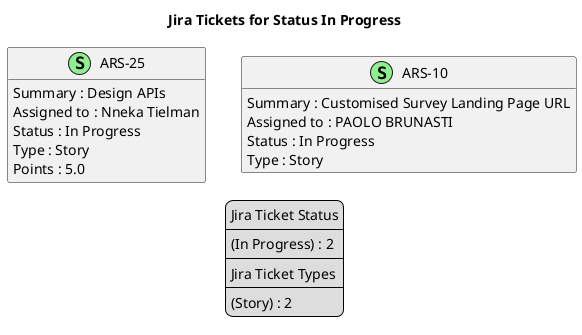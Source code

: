 @startuml
'https://plantuml.com/class-diagram

' GENERATE CLASS DIAGRAM ===========
' Generated at    : Tue May 14 12:25:21 CEST 2024

title Jira Tickets for Status In Progress
hide empty members

legend
Jira Ticket Status
----
(In Progress) : 2
----
Jira Ticket Types
----
(Story) : 2
end legend


' Tickets =======
class "ARS-25" << (S,lightgreen) >> {
  Summary : Design APIs
  Assigned to : Nneka Tielman
  Status : In Progress
  Type : Story
  Points : 5.0
}

class "ARS-10" << (S,lightgreen) >> {
  Summary : Customised Survey Landing Page URL
  Assigned to : PAOLO BRUNASTI
  Status : In Progress
  Type : Story
}



' Links =======


@enduml
